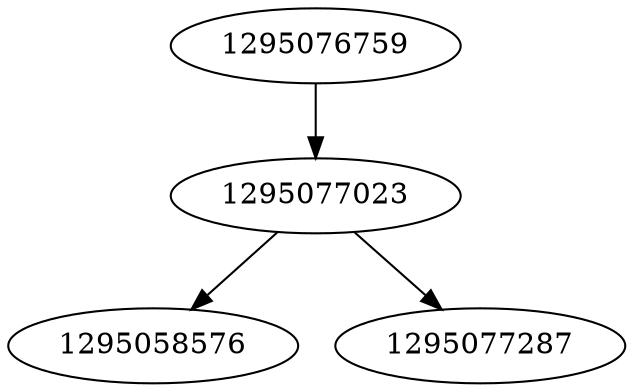strict digraph  {
1295058576;
1295077023;
1295076759;
1295077287;
1295077023 -> 1295058576;
1295077023 -> 1295077287;
1295076759 -> 1295077023;
}
